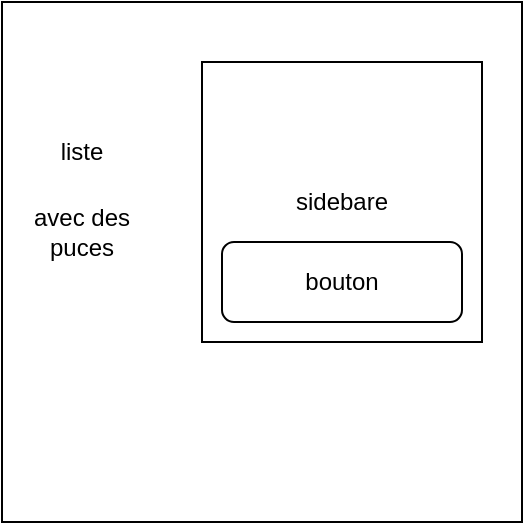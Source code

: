 <mxfile>
    <diagram id="SF9gjz1usROx5m6nsq_8" name="Page-1">
        <mxGraphModel dx="896" dy="774" grid="1" gridSize="10" guides="1" tooltips="1" connect="1" arrows="1" fold="1" page="1" pageScale="1" pageWidth="827" pageHeight="1169" math="0" shadow="0">
            <root>
                <mxCell id="0"/>
                <mxCell id="1" parent="0"/>
                <mxCell id="2" value="" style="whiteSpace=wrap;html=1;aspect=fixed;" vertex="1" parent="1">
                    <mxGeometry x="40" y="130" width="260" height="260" as="geometry"/>
                </mxCell>
                <mxCell id="3" value="liste" style="text;html=1;strokeColor=none;fillColor=none;align=center;verticalAlign=middle;whiteSpace=wrap;rounded=0;" vertex="1" parent="1">
                    <mxGeometry x="50" y="190" width="60" height="30" as="geometry"/>
                </mxCell>
                <mxCell id="7" value="avec des puces" style="text;html=1;strokeColor=none;fillColor=none;align=center;verticalAlign=middle;whiteSpace=wrap;rounded=0;" vertex="1" parent="1">
                    <mxGeometry x="50" y="230" width="60" height="30" as="geometry"/>
                </mxCell>
                <mxCell id="10" style="edgeStyle=none;html=1;exitX=1;exitY=0.25;exitDx=0;exitDy=0;entryX=1;entryY=0.125;entryDx=0;entryDy=0;entryPerimeter=0;" edge="1" parent="1">
                    <mxGeometry relative="1" as="geometry">
                        <mxPoint x="275" y="223.75" as="sourcePoint"/>
                        <mxPoint x="275" y="206.875" as="targetPoint"/>
                    </mxGeometry>
                </mxCell>
                <mxCell id="12" value="sidebare" style="whiteSpace=wrap;html=1;aspect=fixed;" vertex="1" parent="1">
                    <mxGeometry x="140" y="160" width="140" height="140" as="geometry"/>
                </mxCell>
                <mxCell id="13" value="bouton" style="rounded=1;whiteSpace=wrap;html=1;" vertex="1" parent="1">
                    <mxGeometry x="150" y="250" width="120" height="40" as="geometry"/>
                </mxCell>
            </root>
        </mxGraphModel>
    </diagram>
</mxfile>